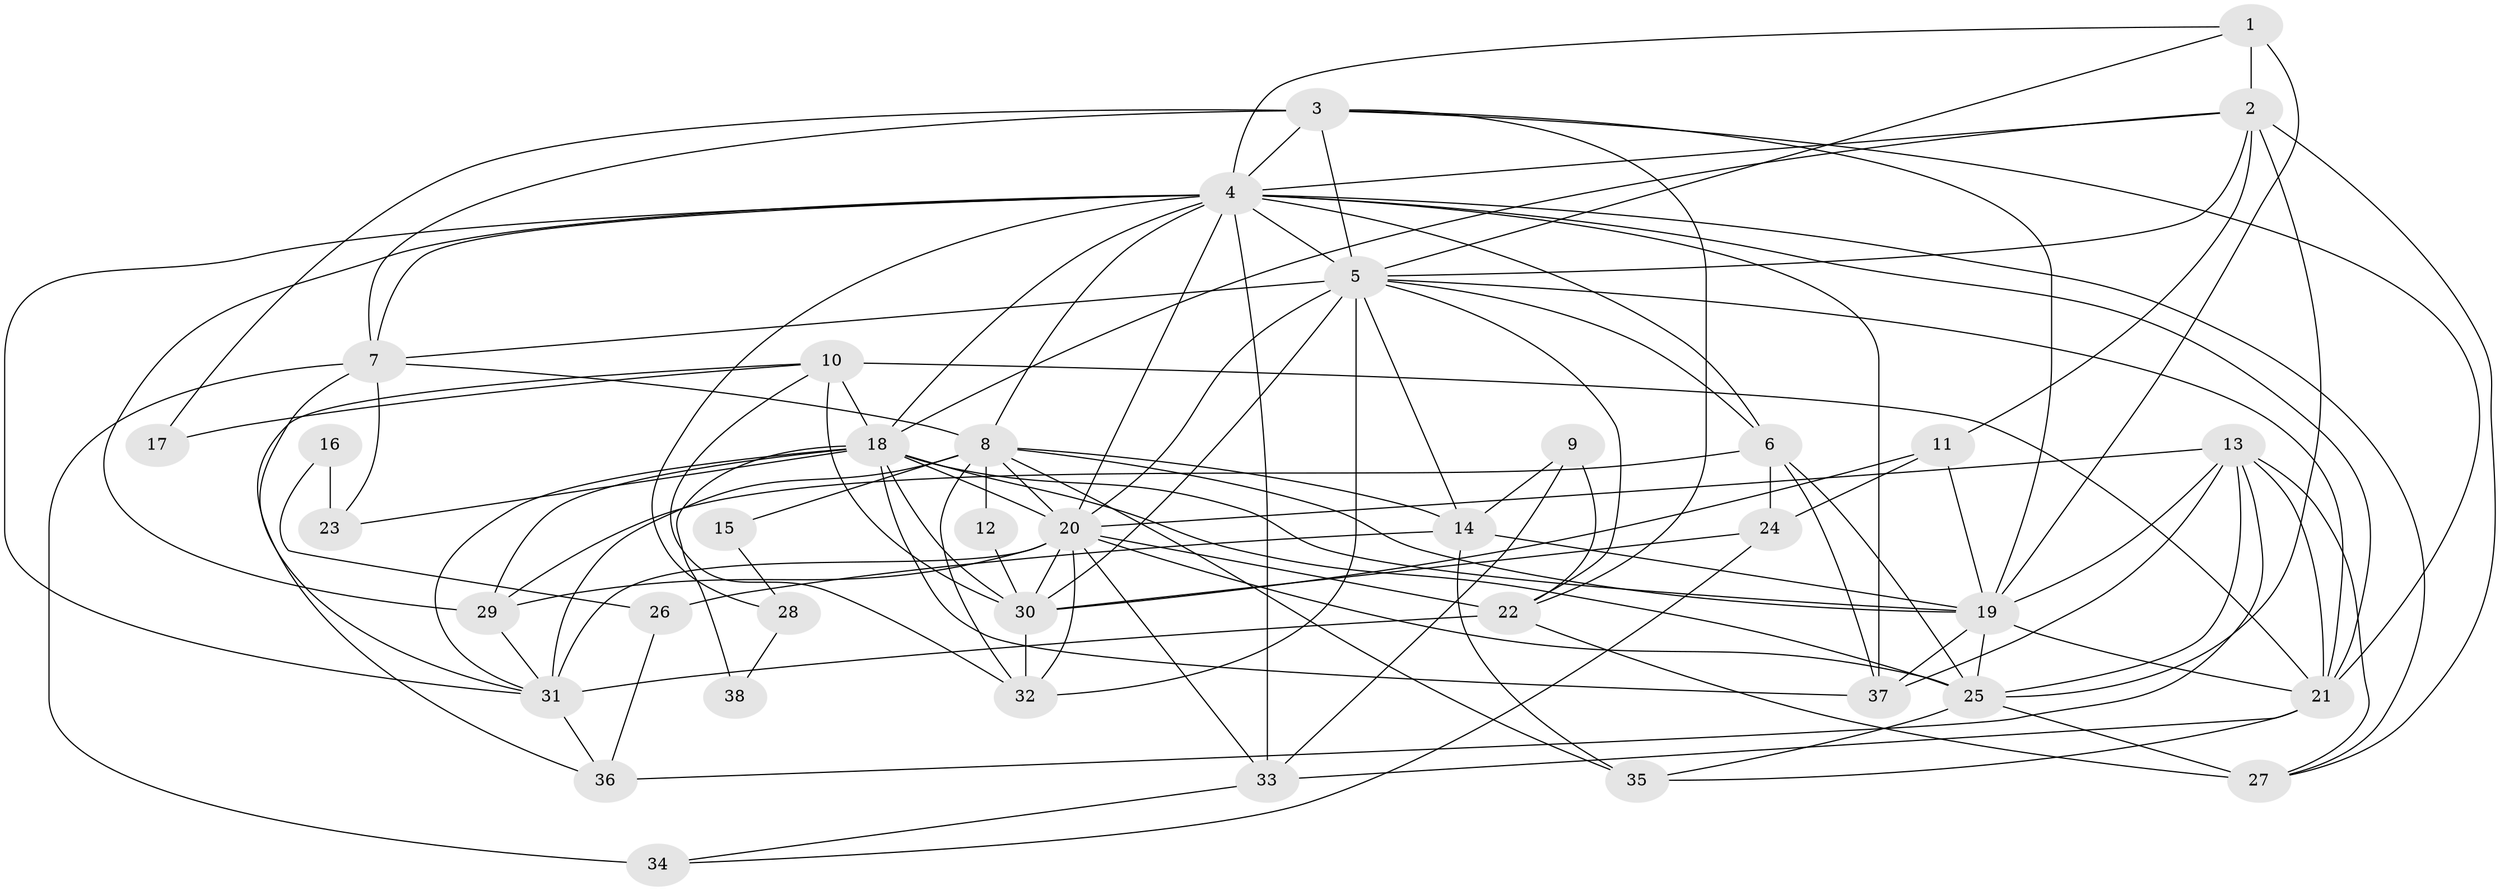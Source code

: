 // original degree distribution, {3: 0.3263157894736842, 4: 0.2, 7: 0.05263157894736842, 6: 0.08421052631578947, 2: 0.12631578947368421, 5: 0.2, 9: 0.010526315789473684}
// Generated by graph-tools (version 1.1) at 2025/51/03/04/25 22:51:10]
// undirected, 38 vertices, 113 edges
graph export_dot {
  node [color=gray90,style=filled];
  1;
  2;
  3;
  4;
  5;
  6;
  7;
  8;
  9;
  10;
  11;
  12;
  13;
  14;
  15;
  16;
  17;
  18;
  19;
  20;
  21;
  22;
  23;
  24;
  25;
  26;
  27;
  28;
  29;
  30;
  31;
  32;
  33;
  34;
  35;
  36;
  37;
  38;
  1 -- 2 [weight=1.0];
  1 -- 4 [weight=1.0];
  1 -- 5 [weight=1.0];
  1 -- 19 [weight=2.0];
  2 -- 4 [weight=1.0];
  2 -- 5 [weight=1.0];
  2 -- 11 [weight=1.0];
  2 -- 18 [weight=1.0];
  2 -- 25 [weight=1.0];
  2 -- 27 [weight=1.0];
  3 -- 4 [weight=1.0];
  3 -- 5 [weight=1.0];
  3 -- 7 [weight=1.0];
  3 -- 17 [weight=3.0];
  3 -- 19 [weight=2.0];
  3 -- 21 [weight=1.0];
  3 -- 22 [weight=1.0];
  4 -- 5 [weight=2.0];
  4 -- 6 [weight=1.0];
  4 -- 7 [weight=1.0];
  4 -- 8 [weight=1.0];
  4 -- 18 [weight=2.0];
  4 -- 20 [weight=1.0];
  4 -- 21 [weight=1.0];
  4 -- 27 [weight=1.0];
  4 -- 28 [weight=1.0];
  4 -- 29 [weight=1.0];
  4 -- 31 [weight=1.0];
  4 -- 33 [weight=1.0];
  4 -- 37 [weight=1.0];
  5 -- 6 [weight=2.0];
  5 -- 7 [weight=1.0];
  5 -- 14 [weight=1.0];
  5 -- 20 [weight=1.0];
  5 -- 21 [weight=1.0];
  5 -- 22 [weight=1.0];
  5 -- 30 [weight=2.0];
  5 -- 32 [weight=2.0];
  6 -- 24 [weight=1.0];
  6 -- 25 [weight=1.0];
  6 -- 29 [weight=1.0];
  6 -- 37 [weight=1.0];
  7 -- 8 [weight=2.0];
  7 -- 23 [weight=1.0];
  7 -- 31 [weight=1.0];
  7 -- 34 [weight=2.0];
  8 -- 12 [weight=1.0];
  8 -- 14 [weight=1.0];
  8 -- 15 [weight=2.0];
  8 -- 19 [weight=2.0];
  8 -- 20 [weight=1.0];
  8 -- 31 [weight=2.0];
  8 -- 32 [weight=1.0];
  8 -- 35 [weight=2.0];
  9 -- 14 [weight=1.0];
  9 -- 22 [weight=1.0];
  9 -- 33 [weight=1.0];
  10 -- 17 [weight=1.0];
  10 -- 18 [weight=1.0];
  10 -- 21 [weight=3.0];
  10 -- 30 [weight=1.0];
  10 -- 32 [weight=1.0];
  10 -- 36 [weight=1.0];
  11 -- 19 [weight=1.0];
  11 -- 24 [weight=1.0];
  11 -- 30 [weight=1.0];
  12 -- 30 [weight=1.0];
  13 -- 19 [weight=1.0];
  13 -- 20 [weight=1.0];
  13 -- 21 [weight=1.0];
  13 -- 25 [weight=1.0];
  13 -- 27 [weight=1.0];
  13 -- 36 [weight=1.0];
  13 -- 37 [weight=1.0];
  14 -- 19 [weight=1.0];
  14 -- 26 [weight=1.0];
  14 -- 35 [weight=1.0];
  15 -- 28 [weight=1.0];
  16 -- 23 [weight=1.0];
  16 -- 26 [weight=1.0];
  18 -- 19 [weight=1.0];
  18 -- 20 [weight=1.0];
  18 -- 23 [weight=2.0];
  18 -- 25 [weight=2.0];
  18 -- 29 [weight=1.0];
  18 -- 30 [weight=1.0];
  18 -- 31 [weight=1.0];
  18 -- 37 [weight=1.0];
  18 -- 38 [weight=1.0];
  19 -- 21 [weight=1.0];
  19 -- 25 [weight=1.0];
  19 -- 37 [weight=1.0];
  20 -- 22 [weight=1.0];
  20 -- 25 [weight=1.0];
  20 -- 29 [weight=1.0];
  20 -- 30 [weight=1.0];
  20 -- 31 [weight=2.0];
  20 -- 32 [weight=1.0];
  20 -- 33 [weight=1.0];
  21 -- 33 [weight=1.0];
  21 -- 35 [weight=1.0];
  22 -- 27 [weight=1.0];
  22 -- 31 [weight=1.0];
  24 -- 30 [weight=1.0];
  24 -- 34 [weight=1.0];
  25 -- 27 [weight=2.0];
  25 -- 35 [weight=1.0];
  26 -- 36 [weight=1.0];
  28 -- 38 [weight=1.0];
  29 -- 31 [weight=1.0];
  30 -- 32 [weight=2.0];
  31 -- 36 [weight=1.0];
  33 -- 34 [weight=1.0];
}
